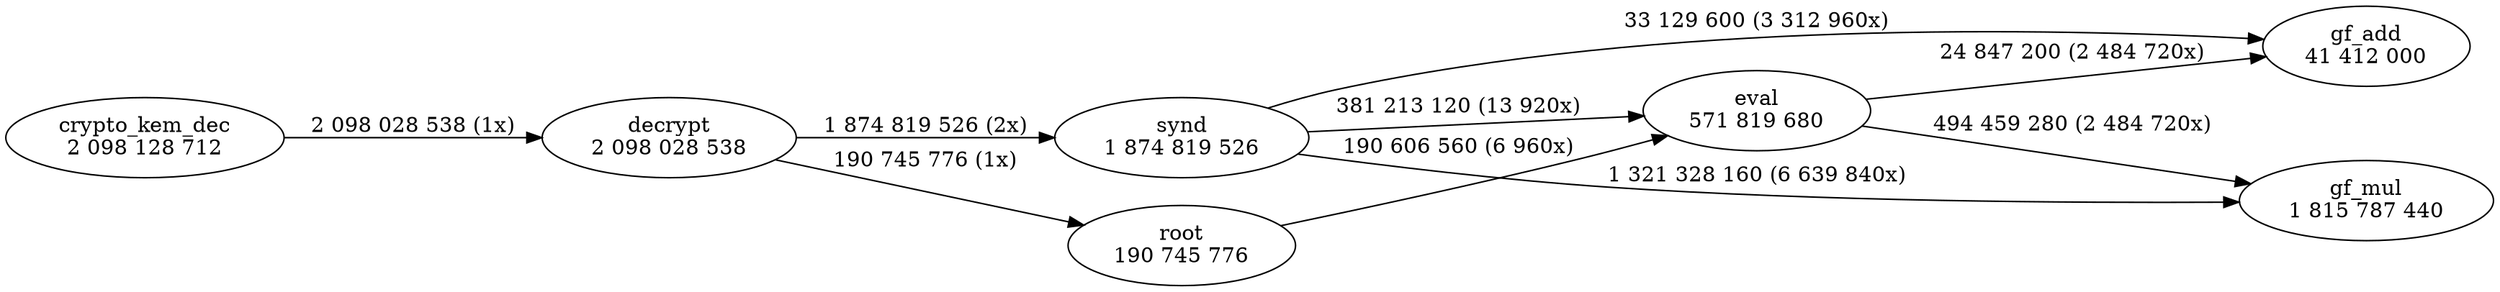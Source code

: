 digraph "callgraph" {
  rankdir=LR;
  F5562532e3880 [label="eval\n571 819 680"];
  F5562533590e0 [label="gf_mul\n1 815 787 440"];
  F55625344fcb0 [label="crypto_kem_dec\n2 098 128 712"];
  F5562538b9d00 [label="root\n190 745 776"];
  F5562540f3260 [label="decrypt\n2 098 028 538"];
  F55625414db00 [label="synd\n1 874 819 526"];
  F556254229290 [label="gf_add\n41 412 000"];
  F5562532e3880 -> F5562533590e0 [weight=2,label="494 459 280 (2 484 720x)"];
  F5562532e3880 -> F556254229290 [weight=2,label="24 847 200 (2 484 720x)"];
  F55625344fcb0 -> F5562540f3260 [weight=3,label="2 098 028 538 (1x)"];
  F5562538b9d00 -> F5562532e3880 [weight=2,label="190 606 560 (6 960x)"];
  F5562540f3260 -> F5562538b9d00 [weight=2,label="190 745 776 (1x)"];
  F5562540f3260 -> F55625414db00 [weight=3,label="1 874 819 526 (2x)"];
  F55625414db00 -> F5562532e3880 [weight=2,label="381 213 120 (13 920x)"];
  F55625414db00 -> F5562533590e0 [weight=3,label="1 321 328 160 (6 639 840x)"];
  F55625414db00 -> F556254229290 [weight=2,label="33 129 600 (3 312 960x)"];
}
